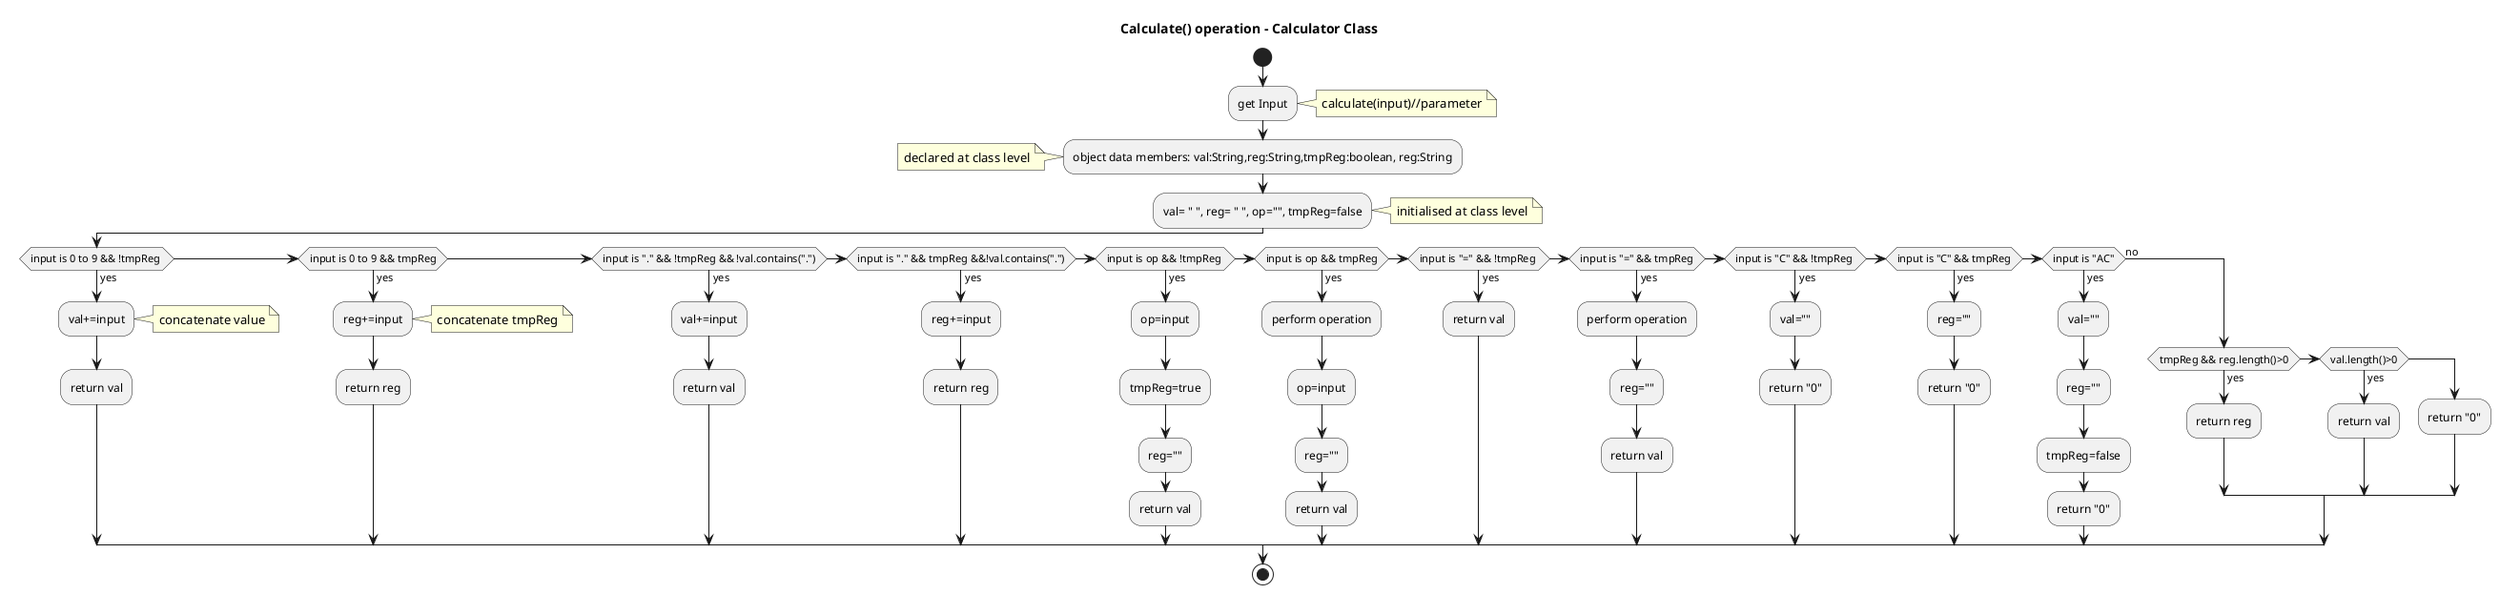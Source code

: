 @startuml

title Calculate() operation - Calculator Class 


start

:get Input; 
note right: calculate(input)//parameter

:object data members: val:String,reg:String,tmpReg:boolean, reg:String; 
note left: declared at class level
:val= " ", reg= " ", op="", tmpReg=false;
note right: initialised at class level

if (input is 0 to 9 && !tmpReg ) then (yes)
  :val+=input;
  note right: concatenate value
  :return val;
else if(input is 0 to 9 && tmpReg) then (yes)
  :reg+=input;
  note right: concatenate tmpReg
  :return reg;
else if(input is "." && !tmpReg && !val.contains(".")) then (yes)
  :val+=input;
  :return val;
else if(input is "." && tmpReg &&!val.contains(".")) then (yes)
  :reg+=input;
  :return reg;
else if(input is op && !tmpReg ) then (yes)
  :op=input;
  :tmpReg=true;
  :reg="";
  :return val;
else if(input is op && tmpReg) then (yes)
  :perform operation;
  :op=input;
  :reg="";
  :return val;
else if(input is "=" && !tmpReg ) then (yes)
  :return val;
else if(input is "=" && tmpReg) then (yes)
  :perform operation;
  :reg="";
  :return val;
else if(input is "C" && !tmpReg ) then (yes)
  :val="";
  :return "0";
else if(input is "C" && tmpReg) then (yes)
  :reg="";
  :return "0";
else if(input is "AC") then (yes)
  :val="";
  :reg="";
  :tmpReg=false;
  :return "0";
else (no)
  if(tmpReg && reg.length()>0)then (yes)
    :return reg;
  else if(val.length()>0)then (yes)
    :return val;
  else
    :return "0";
  endif
endif

stop

@enduml